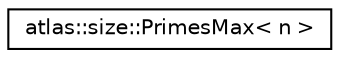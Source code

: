 digraph "Graphical Class Hierarchy"
{
  edge [fontname="Helvetica",fontsize="10",labelfontname="Helvetica",labelfontsize="10"];
  node [fontname="Helvetica",fontsize="10",shape=record];
  rankdir="LR";
  Node1 [label="atlas::size::PrimesMax\< n \>",height=0.2,width=0.4,color="black", fillcolor="white", style="filled",URL="$classatlas_1_1size_1_1PrimesMax.html",tooltip="A template to indicate the (manually computed) ordinal (position on the list of primes) of the larges..."];
}
